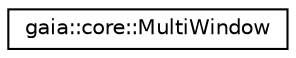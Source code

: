 digraph G
{
  edge [fontname="Helvetica",fontsize="10",labelfontname="Helvetica",labelfontsize="10"];
  node [fontname="Helvetica",fontsize="10",shape=record];
  rankdir=LR;
  Node1 [label="gaia::core::MultiWindow",height=0.2,width=0.4,color="black", fillcolor="white", style="filled",URL="$d9/d82/classgaia_1_1core_1_1_multi_window.html",tooltip="Base class used to build floating window to supporting multi window."];
}
